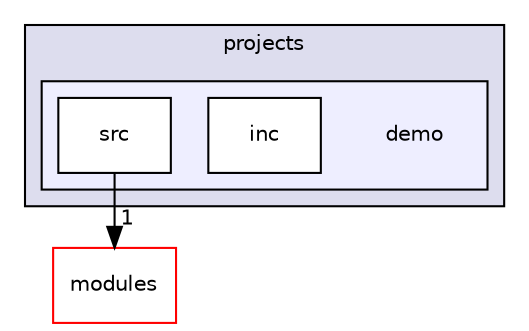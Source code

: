 digraph "muju/projects/demo" {
  compound=true
  node [ fontsize="10", fontname="Helvetica"];
  edge [ labelfontsize="10", labelfontname="Helvetica"];
  subgraph clusterdir_63fcc5e612deee2d4743056c2a80dc82 {
    graph [ bgcolor="#ddddee", pencolor="black", label="projects" fontname="Helvetica", fontsize="10", URL="dir_63fcc5e612deee2d4743056c2a80dc82.html"]
  subgraph clusterdir_6e71e1af510e5f0373ef06bc471206c8 {
    graph [ bgcolor="#eeeeff", pencolor="black", label="" URL="dir_6e71e1af510e5f0373ef06bc471206c8.html"];
    dir_6e71e1af510e5f0373ef06bc471206c8 [shape=plaintext label="demo"];
    dir_e7eb0ab36b1e6da6ed4a2f00f78695b7 [shape=box label="inc" color="black" fillcolor="white" style="filled" URL="dir_e7eb0ab36b1e6da6ed4a2f00f78695b7.html"];
    dir_2598add34a40914b70b70be8cb94b016 [shape=box label="src" color="black" fillcolor="white" style="filled" URL="dir_2598add34a40914b70b70be8cb94b016.html"];
  }
  }
  dir_1ccb7794244f8f401e85482fdb53bfba [shape=box label="modules" fillcolor="white" style="filled" color="red" URL="dir_1ccb7794244f8f401e85482fdb53bfba.html"];
  dir_2598add34a40914b70b70be8cb94b016->dir_1ccb7794244f8f401e85482fdb53bfba [headlabel="1", labeldistance=1.5 headhref="dir_000116_000022.html"];
}
